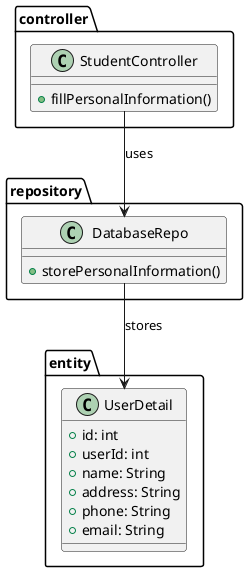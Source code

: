 @startuml
package controller {
    class StudentController {
        +fillPersonalInformation()
    }
}

package repository {
    class DatabaseRepo {
        +storePersonalInformation()
    }
}

package entity {
    class UserDetail {
        +id: int
        +userId: int
        +name: String
        +address: String
        +phone: String
        +email: String
    }
}

StudentController --> DatabaseRepo : uses
DatabaseRepo --> UserDetail : stores
@enduml